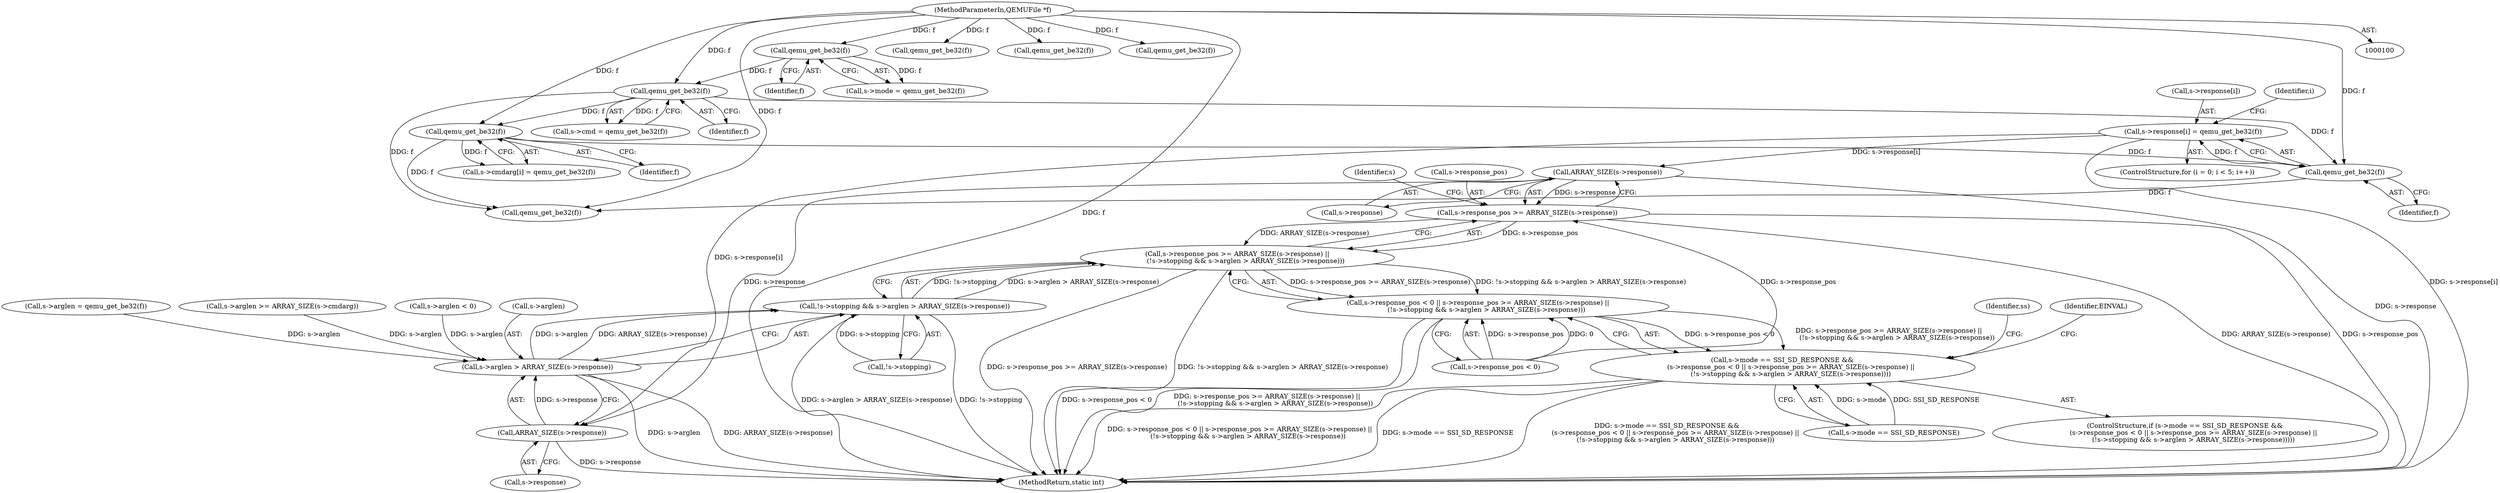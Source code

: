 digraph "0_qemu_a9c380db3b8c6af19546a68145c8d1438a09c92b@array" {
"1000162" [label="(Call,s->response[i] = qemu_get_be32(f))"];
"1000168" [label="(Call,qemu_get_be32(f))"];
"1000151" [label="(Call,qemu_get_be32(f))"];
"1000134" [label="(Call,qemu_get_be32(f))"];
"1000128" [label="(Call,qemu_get_be32(f))"];
"1000101" [label="(MethodParameterIn,QEMUFile *f)"];
"1000231" [label="(Call,ARRAY_SIZE(s->response))"];
"1000227" [label="(Call,s->response_pos >= ARRAY_SIZE(s->response))"];
"1000226" [label="(Call,s->response_pos >= ARRAY_SIZE(s->response) ||\n        (!s->stopping && s->arglen > ARRAY_SIZE(s->response)))"];
"1000220" [label="(Call,s->response_pos < 0 || s->response_pos >= ARRAY_SIZE(s->response) ||\n        (!s->stopping && s->arglen > ARRAY_SIZE(s->response)))"];
"1000214" [label="(Call,s->mode == SSI_SD_RESPONSE &&\n        (s->response_pos < 0 || s->response_pos >= ARRAY_SIZE(s->response) ||\n        (!s->stopping && s->arglen > ARRAY_SIZE(s->response))))"];
"1000244" [label="(Call,ARRAY_SIZE(s->response))"];
"1000240" [label="(Call,s->arglen > ARRAY_SIZE(s->response))"];
"1000235" [label="(Call,!s->stopping && s->arglen > ARRAY_SIZE(s->response))"];
"1000128" [label="(Call,qemu_get_be32(f))"];
"1000220" [label="(Call,s->response_pos < 0 || s->response_pos >= ARRAY_SIZE(s->response) ||\n        (!s->stopping && s->arglen > ARRAY_SIZE(s->response)))"];
"1000221" [label="(Call,s->response_pos < 0)"];
"1000151" [label="(Call,qemu_get_be32(f))"];
"1000232" [label="(Call,s->response)"];
"1000130" [label="(Call,s->cmd = qemu_get_be32(f))"];
"1000256" [label="(Call,qemu_get_be32(f))"];
"1000215" [label="(Call,s->mode == SSI_SD_RESPONSE)"];
"1000205" [label="(Call,qemu_get_be32(f))"];
"1000213" [label="(ControlStructure,if (s->mode == SSI_SD_RESPONSE &&\n        (s->response_pos < 0 || s->response_pos >= ARRAY_SIZE(s->response) ||\n        (!s->stopping && s->arglen > ARRAY_SIZE(s->response)))))"];
"1000189" [label="(Call,s->arglen >= ARRAY_SIZE(s->cmdarg))"];
"1000251" [label="(Identifier,EINVAL)"];
"1000184" [label="(Call,s->arglen < 0)"];
"1000161" [label="(Identifier,i)"];
"1000101" [label="(MethodParameterIn,QEMUFile *f)"];
"1000135" [label="(Identifier,f)"];
"1000169" [label="(Identifier,f)"];
"1000214" [label="(Call,s->mode == SSI_SD_RESPONSE &&\n        (s->response_pos < 0 || s->response_pos >= ARRAY_SIZE(s->response) ||\n        (!s->stopping && s->arglen > ARRAY_SIZE(s->response))))"];
"1000211" [label="(Call,qemu_get_be32(f))"];
"1000124" [label="(Call,s->mode = qemu_get_be32(f))"];
"1000129" [label="(Identifier,f)"];
"1000153" [label="(ControlStructure,for (i = 0; i < 5; i++))"];
"1000300" [label="(MethodReturn,static int)"];
"1000240" [label="(Call,s->arglen > ARRAY_SIZE(s->response))"];
"1000245" [label="(Call,s->response)"];
"1000162" [label="(Call,s->response[i] = qemu_get_be32(f))"];
"1000168" [label="(Call,qemu_get_be32(f))"];
"1000163" [label="(Call,s->response[i])"];
"1000235" [label="(Call,!s->stopping && s->arglen > ARRAY_SIZE(s->response))"];
"1000228" [label="(Call,s->response_pos)"];
"1000244" [label="(Call,ARRAY_SIZE(s->response))"];
"1000241" [label="(Call,s->arglen)"];
"1000238" [label="(Identifier,s)"];
"1000226" [label="(Call,s->response_pos >= ARRAY_SIZE(s->response) ||\n        (!s->stopping && s->arglen > ARRAY_SIZE(s->response)))"];
"1000134" [label="(Call,qemu_get_be32(f))"];
"1000174" [label="(Call,qemu_get_be32(f))"];
"1000152" [label="(Identifier,f)"];
"1000231" [label="(Call,ARRAY_SIZE(s->response))"];
"1000170" [label="(Call,s->arglen = qemu_get_be32(f))"];
"1000145" [label="(Call,s->cmdarg[i] = qemu_get_be32(f))"];
"1000236" [label="(Call,!s->stopping)"];
"1000227" [label="(Call,s->response_pos >= ARRAY_SIZE(s->response))"];
"1000254" [label="(Identifier,ss)"];
"1000162" -> "1000153"  [label="AST: "];
"1000162" -> "1000168"  [label="CFG: "];
"1000163" -> "1000162"  [label="AST: "];
"1000168" -> "1000162"  [label="AST: "];
"1000161" -> "1000162"  [label="CFG: "];
"1000162" -> "1000300"  [label="DDG: s->response[i]"];
"1000168" -> "1000162"  [label="DDG: f"];
"1000162" -> "1000231"  [label="DDG: s->response[i]"];
"1000162" -> "1000244"  [label="DDG: s->response[i]"];
"1000168" -> "1000169"  [label="CFG: "];
"1000169" -> "1000168"  [label="AST: "];
"1000151" -> "1000168"  [label="DDG: f"];
"1000134" -> "1000168"  [label="DDG: f"];
"1000101" -> "1000168"  [label="DDG: f"];
"1000168" -> "1000174"  [label="DDG: f"];
"1000151" -> "1000145"  [label="AST: "];
"1000151" -> "1000152"  [label="CFG: "];
"1000152" -> "1000151"  [label="AST: "];
"1000145" -> "1000151"  [label="CFG: "];
"1000151" -> "1000145"  [label="DDG: f"];
"1000134" -> "1000151"  [label="DDG: f"];
"1000101" -> "1000151"  [label="DDG: f"];
"1000151" -> "1000174"  [label="DDG: f"];
"1000134" -> "1000130"  [label="AST: "];
"1000134" -> "1000135"  [label="CFG: "];
"1000135" -> "1000134"  [label="AST: "];
"1000130" -> "1000134"  [label="CFG: "];
"1000134" -> "1000130"  [label="DDG: f"];
"1000128" -> "1000134"  [label="DDG: f"];
"1000101" -> "1000134"  [label="DDG: f"];
"1000134" -> "1000174"  [label="DDG: f"];
"1000128" -> "1000124"  [label="AST: "];
"1000128" -> "1000129"  [label="CFG: "];
"1000129" -> "1000128"  [label="AST: "];
"1000124" -> "1000128"  [label="CFG: "];
"1000128" -> "1000124"  [label="DDG: f"];
"1000101" -> "1000128"  [label="DDG: f"];
"1000101" -> "1000100"  [label="AST: "];
"1000101" -> "1000300"  [label="DDG: f"];
"1000101" -> "1000174"  [label="DDG: f"];
"1000101" -> "1000205"  [label="DDG: f"];
"1000101" -> "1000211"  [label="DDG: f"];
"1000101" -> "1000256"  [label="DDG: f"];
"1000231" -> "1000227"  [label="AST: "];
"1000231" -> "1000232"  [label="CFG: "];
"1000232" -> "1000231"  [label="AST: "];
"1000227" -> "1000231"  [label="CFG: "];
"1000231" -> "1000300"  [label="DDG: s->response"];
"1000231" -> "1000227"  [label="DDG: s->response"];
"1000231" -> "1000244"  [label="DDG: s->response"];
"1000227" -> "1000226"  [label="AST: "];
"1000228" -> "1000227"  [label="AST: "];
"1000238" -> "1000227"  [label="CFG: "];
"1000226" -> "1000227"  [label="CFG: "];
"1000227" -> "1000300"  [label="DDG: s->response_pos"];
"1000227" -> "1000300"  [label="DDG: ARRAY_SIZE(s->response)"];
"1000227" -> "1000226"  [label="DDG: s->response_pos"];
"1000227" -> "1000226"  [label="DDG: ARRAY_SIZE(s->response)"];
"1000221" -> "1000227"  [label="DDG: s->response_pos"];
"1000226" -> "1000220"  [label="AST: "];
"1000226" -> "1000235"  [label="CFG: "];
"1000235" -> "1000226"  [label="AST: "];
"1000220" -> "1000226"  [label="CFG: "];
"1000226" -> "1000300"  [label="DDG: s->response_pos >= ARRAY_SIZE(s->response)"];
"1000226" -> "1000300"  [label="DDG: !s->stopping && s->arglen > ARRAY_SIZE(s->response)"];
"1000226" -> "1000220"  [label="DDG: s->response_pos >= ARRAY_SIZE(s->response)"];
"1000226" -> "1000220"  [label="DDG: !s->stopping && s->arglen > ARRAY_SIZE(s->response)"];
"1000235" -> "1000226"  [label="DDG: !s->stopping"];
"1000235" -> "1000226"  [label="DDG: s->arglen > ARRAY_SIZE(s->response)"];
"1000220" -> "1000214"  [label="AST: "];
"1000220" -> "1000221"  [label="CFG: "];
"1000221" -> "1000220"  [label="AST: "];
"1000214" -> "1000220"  [label="CFG: "];
"1000220" -> "1000300"  [label="DDG: s->response_pos < 0"];
"1000220" -> "1000300"  [label="DDG: s->response_pos >= ARRAY_SIZE(s->response) ||\n        (!s->stopping && s->arglen > ARRAY_SIZE(s->response))"];
"1000220" -> "1000214"  [label="DDG: s->response_pos < 0"];
"1000220" -> "1000214"  [label="DDG: s->response_pos >= ARRAY_SIZE(s->response) ||\n        (!s->stopping && s->arglen > ARRAY_SIZE(s->response))"];
"1000221" -> "1000220"  [label="DDG: s->response_pos"];
"1000221" -> "1000220"  [label="DDG: 0"];
"1000214" -> "1000213"  [label="AST: "];
"1000214" -> "1000215"  [label="CFG: "];
"1000215" -> "1000214"  [label="AST: "];
"1000251" -> "1000214"  [label="CFG: "];
"1000254" -> "1000214"  [label="CFG: "];
"1000214" -> "1000300"  [label="DDG: s->mode == SSI_SD_RESPONSE &&\n        (s->response_pos < 0 || s->response_pos >= ARRAY_SIZE(s->response) ||\n        (!s->stopping && s->arglen > ARRAY_SIZE(s->response)))"];
"1000214" -> "1000300"  [label="DDG: s->response_pos < 0 || s->response_pos >= ARRAY_SIZE(s->response) ||\n        (!s->stopping && s->arglen > ARRAY_SIZE(s->response))"];
"1000214" -> "1000300"  [label="DDG: s->mode == SSI_SD_RESPONSE"];
"1000215" -> "1000214"  [label="DDG: s->mode"];
"1000215" -> "1000214"  [label="DDG: SSI_SD_RESPONSE"];
"1000244" -> "1000240"  [label="AST: "];
"1000244" -> "1000245"  [label="CFG: "];
"1000245" -> "1000244"  [label="AST: "];
"1000240" -> "1000244"  [label="CFG: "];
"1000244" -> "1000300"  [label="DDG: s->response"];
"1000244" -> "1000240"  [label="DDG: s->response"];
"1000240" -> "1000235"  [label="AST: "];
"1000241" -> "1000240"  [label="AST: "];
"1000235" -> "1000240"  [label="CFG: "];
"1000240" -> "1000300"  [label="DDG: ARRAY_SIZE(s->response)"];
"1000240" -> "1000300"  [label="DDG: s->arglen"];
"1000240" -> "1000235"  [label="DDG: s->arglen"];
"1000240" -> "1000235"  [label="DDG: ARRAY_SIZE(s->response)"];
"1000184" -> "1000240"  [label="DDG: s->arglen"];
"1000189" -> "1000240"  [label="DDG: s->arglen"];
"1000170" -> "1000240"  [label="DDG: s->arglen"];
"1000235" -> "1000236"  [label="CFG: "];
"1000236" -> "1000235"  [label="AST: "];
"1000235" -> "1000300"  [label="DDG: !s->stopping"];
"1000235" -> "1000300"  [label="DDG: s->arglen > ARRAY_SIZE(s->response)"];
"1000236" -> "1000235"  [label="DDG: s->stopping"];
}
